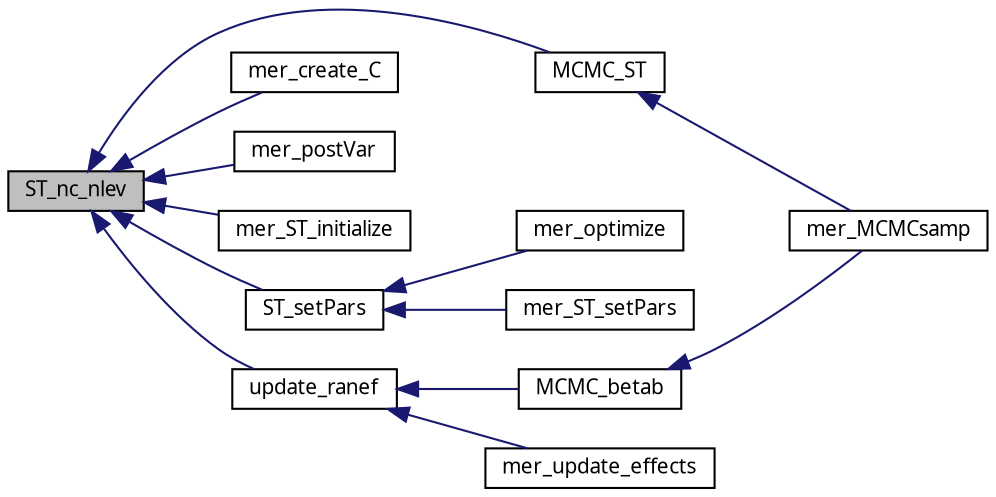 digraph G
{
  edge [fontname="FreeSans.ttf",fontsize=10,labelfontname="FreeSans.ttf",labelfontsize=10];
  node [fontname="FreeSans.ttf",fontsize=10,shape=record];
  rankdir=LR;
  Node1 [label="ST_nc_nlev",height=0.2,width=0.4,color="black", fillcolor="grey75", style="filled" fontcolor="black"];
  Node1 -> Node2 [dir=back,color="midnightblue",fontsize=10,style="solid",fontname="FreeSans.ttf"];
  Node2 [label="MCMC_ST",height=0.2,width=0.4,color="black", fillcolor="white", style="filled",URL="$lmer_8c.html#ef128b4cee2e476298b3b4388d8a2097"];
  Node2 -> Node3 [dir=back,color="midnightblue",fontsize=10,style="solid",fontname="FreeSans.ttf"];
  Node3 [label="mer_MCMCsamp",height=0.2,width=0.4,color="black", fillcolor="white", style="filled",URL="$lmer_8h.html#edec83b72f0c3437d9b10daf5120aa2b",tooltip="Generate a Markov-Chain Monte Carlo sample from a fitted linear mixed model."];
  Node1 -> Node4 [dir=back,color="midnightblue",fontsize=10,style="solid",fontname="FreeSans.ttf"];
  Node4 [label="mer_create_C",height=0.2,width=0.4,color="black", fillcolor="white", style="filled",URL="$lmer_8h.html#32dce637de07755d4da75a25ea773d76",tooltip="Create the C matrix pattern from Zt, ST and Gp."];
  Node1 -> Node5 [dir=back,color="midnightblue",fontsize=10,style="solid",fontname="FreeSans.ttf"];
  Node5 [label="mer_postVar",height=0.2,width=0.4,color="black", fillcolor="white", style="filled",URL="$lmer_8h.html#79178d4c0ab3956a7f5d5ac93416759a",tooltip="Extract the posterior variances of the random effects in an mer object."];
  Node1 -> Node6 [dir=back,color="midnightblue",fontsize=10,style="solid",fontname="FreeSans.ttf"];
  Node6 [label="mer_ST_initialize",height=0.2,width=0.4,color="black", fillcolor="white", style="filled",URL="$lmer_8h.html#8559f52eaa24d57b05ded03099dbe157",tooltip="Evaluate starting estimates for the elements of ST."];
  Node1 -> Node7 [dir=back,color="midnightblue",fontsize=10,style="solid",fontname="FreeSans.ttf"];
  Node7 [label="ST_setPars",height=0.2,width=0.4,color="black", fillcolor="white", style="filled",URL="$lmer_8c.html#c91a1d6467c5dd44cbc4c785f643e315",tooltip="Update the ST and C slots of an mer object."];
  Node7 -> Node8 [dir=back,color="midnightblue",fontsize=10,style="solid",fontname="FreeSans.ttf"];
  Node8 [label="mer_optimize",height=0.2,width=0.4,color="black", fillcolor="white", style="filled",URL="$lmer_8h.html#a4e16de36d36af6c715d52a045f88e78",tooltip="Optimize the profiled deviance of an lmer object or the Laplace approximation to..."];
  Node7 -> Node9 [dir=back,color="midnightblue",fontsize=10,style="solid",fontname="FreeSans.ttf"];
  Node9 [label="mer_ST_setPars",height=0.2,width=0.4,color="black", fillcolor="white", style="filled",URL="$lmer_8h.html#96765a284e1652326a22d50f7d7538d4",tooltip="Update the ST slot of an mer object from a REAL vector of parameters and update the..."];
  Node1 -> Node10 [dir=back,color="midnightblue",fontsize=10,style="solid",fontname="FreeSans.ttf"];
  Node10 [label="update_ranef",height=0.2,width=0.4,color="black", fillcolor="white", style="filled",URL="$lmer_8c.html#5542c4de7dbcdbb6630cad8fabe96542",tooltip="b = T *% S *% t(P) *% u"];
  Node10 -> Node11 [dir=back,color="midnightblue",fontsize=10,style="solid",fontname="FreeSans.ttf"];
  Node11 [label="MCMC_betab",height=0.2,width=0.4,color="black", fillcolor="white", style="filled",URL="$lmer_8c.html#74143c5e3fa683497e6d6b58503c8bc1",tooltip="Update the fixed effects and the random effects in an MCMC sample from an lmer model..."];
  Node11 -> Node3 [dir=back,color="midnightblue",fontsize=10,style="solid",fontname="FreeSans.ttf"];
  Node10 -> Node12 [dir=back,color="midnightblue",fontsize=10,style="solid",fontname="FreeSans.ttf"];
  Node12 [label="mer_update_effects",height=0.2,width=0.4,color="black", fillcolor="white", style="filled",URL="$lmer_8h.html#21adcf526681f1efd1ad0c4727ff4069",tooltip="Update the contents of the fixef, ranef and uvec slots in an lmer object."];
}
